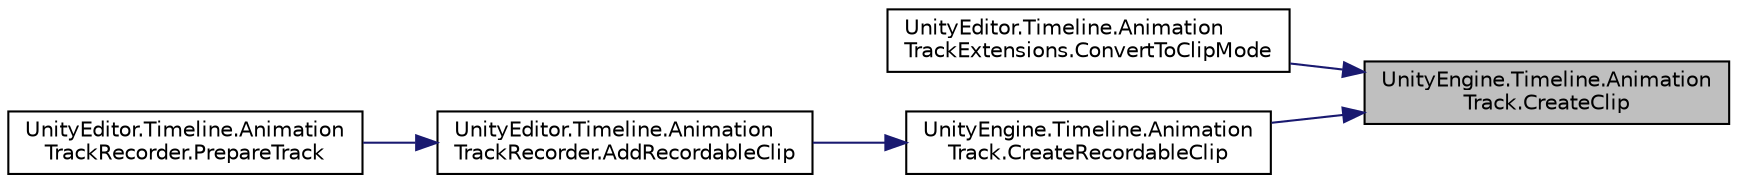 digraph "UnityEngine.Timeline.AnimationTrack.CreateClip"
{
 // LATEX_PDF_SIZE
  edge [fontname="Helvetica",fontsize="10",labelfontname="Helvetica",labelfontsize="10"];
  node [fontname="Helvetica",fontsize="10",shape=record];
  rankdir="RL";
  Node1 [label="UnityEngine.Timeline.Animation\lTrack.CreateClip",height=0.2,width=0.4,color="black", fillcolor="grey75", style="filled", fontcolor="black",tooltip="Creates a TimelineClip on this track that uses an AnimationClip."];
  Node1 -> Node2 [dir="back",color="midnightblue",fontsize="10",style="solid",fontname="Helvetica"];
  Node2 [label="UnityEditor.Timeline.Animation\lTrackExtensions.ConvertToClipMode",height=0.2,width=0.4,color="black", fillcolor="white", style="filled",URL="$class_unity_editor_1_1_timeline_1_1_animation_track_extensions.html#aa98e795b58086253ef7f12b03c569844",tooltip=" "];
  Node1 -> Node3 [dir="back",color="midnightblue",fontsize="10",style="solid",fontname="Helvetica"];
  Node3 [label="UnityEngine.Timeline.Animation\lTrack.CreateRecordableClip",height=0.2,width=0.4,color="black", fillcolor="white", style="filled",URL="$class_unity_engine_1_1_timeline_1_1_animation_track.html#ad32f07442ffee64b07211ee7936ad149",tooltip="Creates a TimelineClip, AnimationPlayableAsset and an AnimationClip. Use this clip to record in a tim..."];
  Node3 -> Node4 [dir="back",color="midnightblue",fontsize="10",style="solid",fontname="Helvetica"];
  Node4 [label="UnityEditor.Timeline.Animation\lTrackRecorder.AddRecordableClip",height=0.2,width=0.4,color="black", fillcolor="white", style="filled",URL="$class_unity_editor_1_1_timeline_1_1_animation_track_recorder.html#ae9a7eb659ce6f6bf1b2dacdb659d7bb7",tooltip=" "];
  Node4 -> Node5 [dir="back",color="midnightblue",fontsize="10",style="solid",fontname="Helvetica"];
  Node5 [label="UnityEditor.Timeline.Animation\lTrackRecorder.PrepareTrack",height=0.2,width=0.4,color="black", fillcolor="white", style="filled",URL="$class_unity_editor_1_1_timeline_1_1_animation_track_recorder.html#aaa1833fd02ef8ae07e3ed534f155e97d",tooltip=" "];
}

